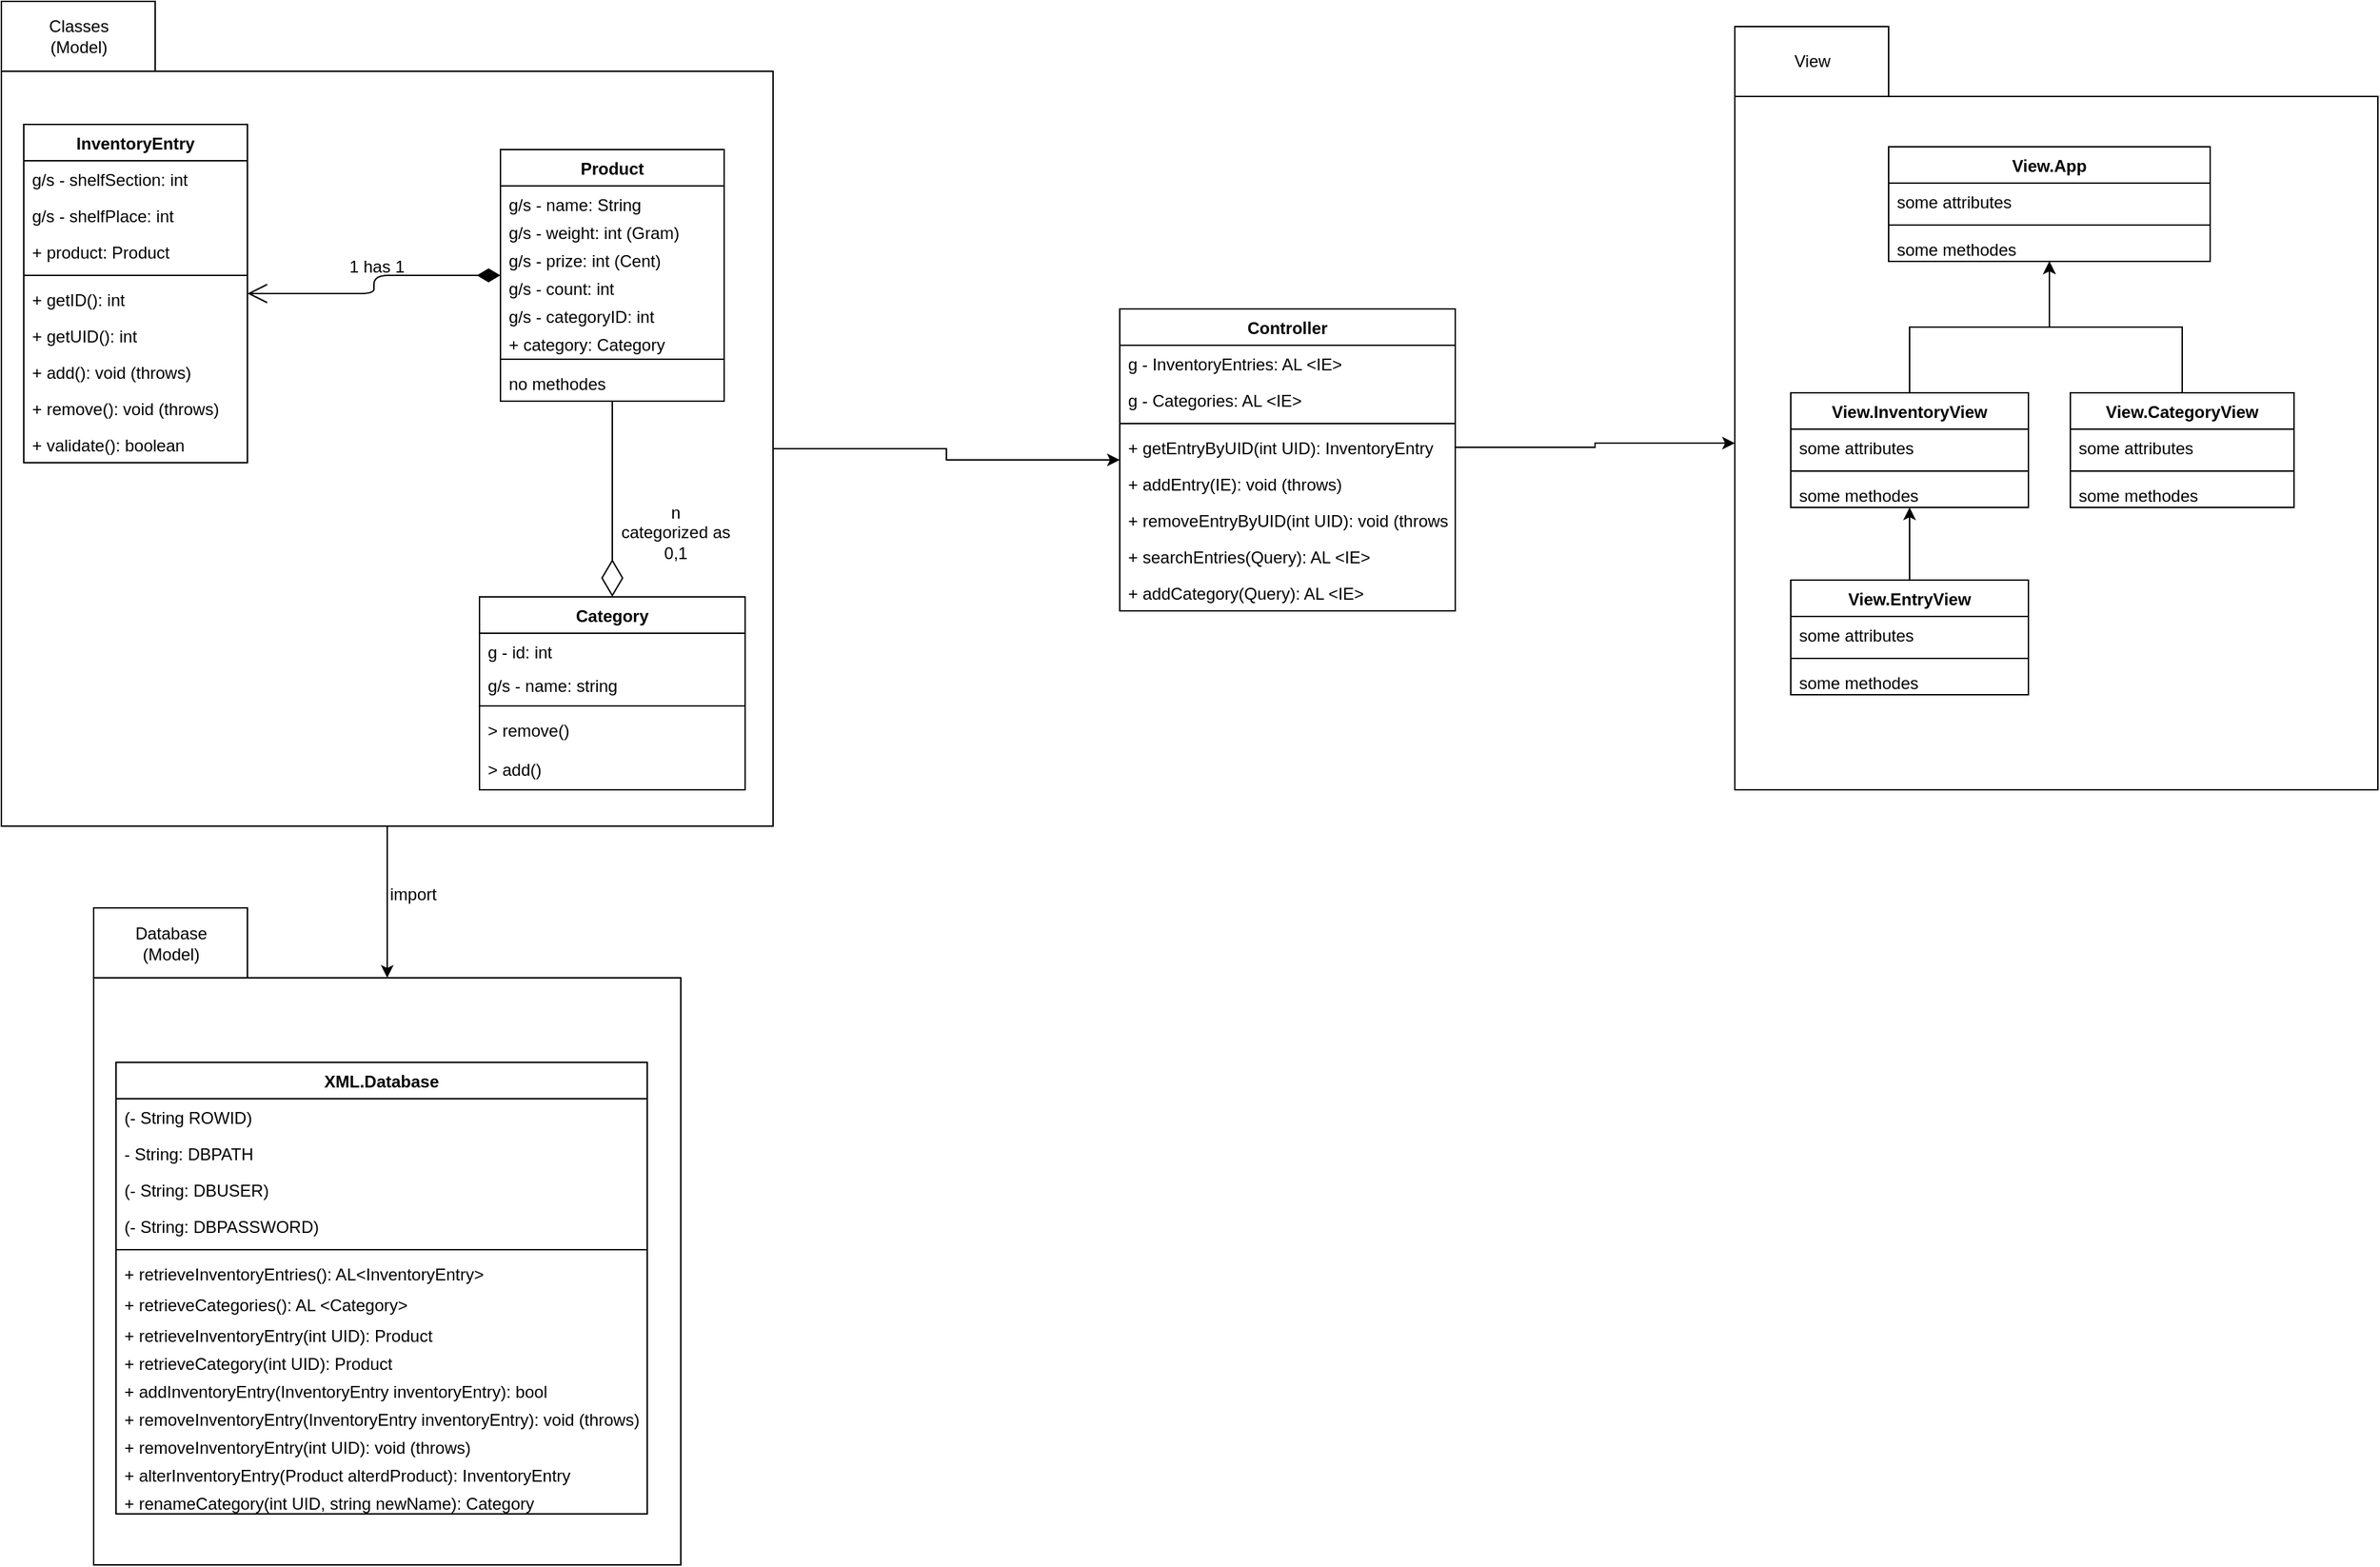 <mxfile version="12.4.2" type="device" pages="1"><diagram id="II4qITKLCi_VNjRn3j1U" name="Page-1"><mxGraphModel dx="768" dy="752" grid="1" gridSize="10" guides="1" tooltips="1" connect="1" arrows="1" fold="1" page="1" pageScale="1" pageWidth="827" pageHeight="1169" math="0" shadow="0"><root><mxCell id="0"/><mxCell id="1" parent="0"/><mxCell id="mAHmrQMKxv-tMI07lkVj-19" style="edgeStyle=orthogonalEdgeStyle;rounded=0;orthogonalLoop=1;jettySize=auto;html=1;exitX=1;exitY=0.5;exitDx=0;exitDy=0;" parent="1" source="zyoBYqR7Cxe4k0iHYnGC-2" target="mAHmrQMKxv-tMI07lkVj-7" edge="1"><mxGeometry relative="1" as="geometry"/></mxCell><mxCell id="zyoBYqR7Cxe4k0iHYnGC-2" value="" style="rounded=0;whiteSpace=wrap;html=1;" parent="1" vertex="1"><mxGeometry x="80" y="90" width="552" height="540" as="geometry"/></mxCell><mxCell id="zyoBYqR7Cxe4k0iHYnGC-9" style="edgeStyle=orthogonalEdgeStyle;rounded=0;orthogonalLoop=1;jettySize=auto;html=1;" parent="1" source="zyoBYqR7Cxe4k0iHYnGC-2" target="MuC0JlUs1k2olT5uU5jN-11" edge="1"><mxGeometry relative="1" as="geometry"><mxPoint x="440" y="684" as="targetPoint"/></mxGeometry></mxCell><mxCell id="MuC0JlUs1k2olT5uU5jN-11" value="" style="rounded=0;whiteSpace=wrap;html=1;" parent="1" vertex="1"><mxGeometry x="146" y="738.5" width="420" height="420" as="geometry"/></mxCell><mxCell id="Qiu1RY4GNax4AS43yLGP-9" value="Product" style="swimlane;fontStyle=1;align=center;verticalAlign=top;childLayout=stackLayout;horizontal=1;startSize=26;horizontalStack=0;resizeParent=1;resizeParentMax=0;resizeLast=0;collapsible=1;marginBottom=0;" parent="1" vertex="1"><mxGeometry x="437" y="146" width="160" height="180" as="geometry"/></mxCell><mxCell id="sruDoZnBTIl_tYE3ByDj-9" value="g/s - name: String" style="text;strokeColor=none;fillColor=none;align=left;verticalAlign=top;spacingLeft=4;spacingRight=4;overflow=hidden;rotatable=0;points=[[0,0.5],[1,0.5]];portConstraint=eastwest;" parent="Qiu1RY4GNax4AS43yLGP-9" vertex="1"><mxGeometry y="26" width="160" height="20" as="geometry"/></mxCell><mxCell id="AtLYLam72HxLLNufHpRY-1" value="g/s - weight: int (Gram)" style="text;strokeColor=none;fillColor=none;align=left;verticalAlign=top;spacingLeft=4;spacingRight=4;overflow=hidden;rotatable=0;points=[[0,0.5],[1,0.5]];portConstraint=eastwest;" parent="Qiu1RY4GNax4AS43yLGP-9" vertex="1"><mxGeometry y="46" width="160" height="20" as="geometry"/></mxCell><mxCell id="sruDoZnBTIl_tYE3ByDj-7" value="g/s - prize: int (Cent)" style="text;strokeColor=none;fillColor=none;align=left;verticalAlign=top;spacingLeft=4;spacingRight=4;overflow=hidden;rotatable=0;points=[[0,0.5],[1,0.5]];portConstraint=eastwest;" parent="Qiu1RY4GNax4AS43yLGP-9" vertex="1"><mxGeometry y="66" width="160" height="20" as="geometry"/></mxCell><mxCell id="TVaEBej-A1oWXRZGp-uc-2" value="g/s - count: int" style="text;strokeColor=none;fillColor=none;align=left;verticalAlign=top;spacingLeft=4;spacingRight=4;overflow=hidden;rotatable=0;points=[[0,0.5],[1,0.5]];portConstraint=eastwest;" parent="Qiu1RY4GNax4AS43yLGP-9" vertex="1"><mxGeometry y="86" width="160" height="20" as="geometry"/></mxCell><mxCell id="up4uTZUS3rRXlpmSH3Hy-1" value="g/s - categoryID: int" style="text;strokeColor=none;fillColor=none;align=left;verticalAlign=top;spacingLeft=4;spacingRight=4;overflow=hidden;rotatable=0;points=[[0,0.5],[1,0.5]];portConstraint=eastwest;" parent="Qiu1RY4GNax4AS43yLGP-9" vertex="1"><mxGeometry y="106" width="160" height="20" as="geometry"/></mxCell><mxCell id="-B3GaBSoYx90qfIf9eGo-1" value="+ category: Category" style="text;strokeColor=none;fillColor=none;align=left;verticalAlign=top;spacingLeft=4;spacingRight=4;overflow=hidden;rotatable=0;points=[[0,0.5],[1,0.5]];portConstraint=eastwest;" parent="Qiu1RY4GNax4AS43yLGP-9" vertex="1"><mxGeometry y="126" width="160" height="20" as="geometry"/></mxCell><mxCell id="Qiu1RY4GNax4AS43yLGP-11" value="" style="line;strokeWidth=1;fillColor=none;align=left;verticalAlign=middle;spacingTop=-1;spacingLeft=3;spacingRight=3;rotatable=0;labelPosition=right;points=[];portConstraint=eastwest;" parent="Qiu1RY4GNax4AS43yLGP-9" vertex="1"><mxGeometry y="146" width="160" height="8" as="geometry"/></mxCell><mxCell id="C-HPcvjuCENW0QRDmI3f-2" value="no methodes" style="text;strokeColor=none;fillColor=none;align=left;verticalAlign=top;spacingLeft=4;spacingRight=4;overflow=hidden;rotatable=0;points=[[0,0.5],[1,0.5]];portConstraint=eastwest;" parent="Qiu1RY4GNax4AS43yLGP-9" vertex="1"><mxGeometry y="154" width="160" height="26" as="geometry"/></mxCell><mxCell id="Qiu1RY4GNax4AS43yLGP-34" value="Category" style="swimlane;fontStyle=1;align=center;verticalAlign=top;childLayout=stackLayout;horizontal=1;startSize=26;horizontalStack=0;resizeParent=1;resizeParentMax=0;resizeLast=0;collapsible=1;marginBottom=0;" parent="1" vertex="1"><mxGeometry x="422" y="466" width="190" height="138" as="geometry"/></mxCell><mxCell id="Qiu1RY4GNax4AS43yLGP-35" value="g - id: int" style="text;strokeColor=none;fillColor=none;align=left;verticalAlign=top;spacingLeft=4;spacingRight=4;overflow=hidden;rotatable=0;points=[[0,0.5],[1,0.5]];portConstraint=eastwest;" parent="Qiu1RY4GNax4AS43yLGP-34" vertex="1"><mxGeometry y="26" width="190" height="24" as="geometry"/></mxCell><mxCell id="sruDoZnBTIl_tYE3ByDj-6" value="g/s - name: string" style="text;strokeColor=none;fillColor=none;align=left;verticalAlign=top;spacingLeft=4;spacingRight=4;overflow=hidden;rotatable=0;points=[[0,0.5],[1,0.5]];portConstraint=eastwest;" parent="Qiu1RY4GNax4AS43yLGP-34" vertex="1"><mxGeometry y="50" width="190" height="24" as="geometry"/></mxCell><mxCell id="Qiu1RY4GNax4AS43yLGP-36" value="" style="line;strokeWidth=1;fillColor=none;align=left;verticalAlign=middle;spacingTop=-1;spacingLeft=3;spacingRight=3;rotatable=0;labelPosition=right;points=[];portConstraint=eastwest;" parent="Qiu1RY4GNax4AS43yLGP-34" vertex="1"><mxGeometry y="74" width="190" height="8" as="geometry"/></mxCell><mxCell id="Qiu1RY4GNax4AS43yLGP-37" value="&gt; remove()" style="text;strokeColor=none;fillColor=none;align=left;verticalAlign=top;spacingLeft=4;spacingRight=4;overflow=hidden;rotatable=0;points=[[0,0.5],[1,0.5]];portConstraint=eastwest;" parent="Qiu1RY4GNax4AS43yLGP-34" vertex="1"><mxGeometry y="82" width="190" height="28" as="geometry"/></mxCell><mxCell id="mAHmrQMKxv-tMI07lkVj-6" value="&gt; add()" style="text;strokeColor=none;fillColor=none;align=left;verticalAlign=top;spacingLeft=4;spacingRight=4;overflow=hidden;rotatable=0;points=[[0,0.5],[1,0.5]];portConstraint=eastwest;" parent="Qiu1RY4GNax4AS43yLGP-34" vertex="1"><mxGeometry y="110" width="190" height="28" as="geometry"/></mxCell><mxCell id="Qiu1RY4GNax4AS43yLGP-41" value="n&lt;br&gt;categorized as&lt;br&gt;0,1" style="text;html=1;resizable=0;points=[];autosize=1;align=center;verticalAlign=top;spacingTop=-4;" parent="1" vertex="1"><mxGeometry x="517" y="396" width="90" height="40" as="geometry"/></mxCell><mxCell id="QKrm-Eze9-A4GsQXH-GI-1" value="XML.Database" style="swimlane;fontStyle=1;align=center;verticalAlign=top;childLayout=stackLayout;horizontal=1;startSize=26;horizontalStack=0;resizeParent=1;resizeParentMax=0;resizeLast=0;collapsible=1;marginBottom=0;" parent="1" vertex="1"><mxGeometry x="162" y="799" width="380" height="323" as="geometry"/></mxCell><mxCell id="QKrm-Eze9-A4GsQXH-GI-2" value="(- String ROWID)&#10;&#9;&#10;&#9;String DBPATH = &quot;\\\\sqlite\\\\db.pen_testing.db&quot;;&#10;&#9;&#10;&#9;String DBUSER = &quot;root&quot;;&#10;&#9;&#10;&#9;String DBPASSWORD = &quot;password&quot;;" style="text;strokeColor=none;fillColor=none;align=left;verticalAlign=top;spacingLeft=4;spacingRight=4;overflow=hidden;rotatable=0;points=[[0,0.5],[1,0.5]];portConstraint=eastwest;" parent="QKrm-Eze9-A4GsQXH-GI-1" vertex="1"><mxGeometry y="26" width="380" height="26" as="geometry"/></mxCell><mxCell id="MuC0JlUs1k2olT5uU5jN-7" value="- String: DBPATH" style="text;strokeColor=none;fillColor=none;align=left;verticalAlign=top;spacingLeft=4;spacingRight=4;overflow=hidden;rotatable=0;points=[[0,0.5],[1,0.5]];portConstraint=eastwest;" parent="QKrm-Eze9-A4GsQXH-GI-1" vertex="1"><mxGeometry y="52" width="380" height="26" as="geometry"/></mxCell><mxCell id="MuC0JlUs1k2olT5uU5jN-8" value="(- String: DBUSER)" style="text;strokeColor=none;fillColor=none;align=left;verticalAlign=top;spacingLeft=4;spacingRight=4;overflow=hidden;rotatable=0;points=[[0,0.5],[1,0.5]];portConstraint=eastwest;" parent="QKrm-Eze9-A4GsQXH-GI-1" vertex="1"><mxGeometry y="78" width="380" height="26" as="geometry"/></mxCell><mxCell id="MuC0JlUs1k2olT5uU5jN-9" value="(- String: DBPASSWORD)" style="text;strokeColor=none;fillColor=none;align=left;verticalAlign=top;spacingLeft=4;spacingRight=4;overflow=hidden;rotatable=0;points=[[0,0.5],[1,0.5]];portConstraint=eastwest;" parent="QKrm-Eze9-A4GsQXH-GI-1" vertex="1"><mxGeometry y="104" width="380" height="26" as="geometry"/></mxCell><mxCell id="QKrm-Eze9-A4GsQXH-GI-3" value="" style="line;strokeWidth=1;fillColor=none;align=left;verticalAlign=middle;spacingTop=-1;spacingLeft=3;spacingRight=3;rotatable=0;labelPosition=right;points=[];portConstraint=eastwest;" parent="QKrm-Eze9-A4GsQXH-GI-1" vertex="1"><mxGeometry y="130" width="380" height="8" as="geometry"/></mxCell><mxCell id="gfWhXtZirMkXytCO7cxq-39" value="+ retrieveInventoryEntries(): AL&lt;InventoryEntry&gt;" style="text;strokeColor=none;fillColor=none;align=left;verticalAlign=top;spacingLeft=4;spacingRight=4;overflow=hidden;rotatable=0;points=[[0,0.5],[1,0.5]];portConstraint=eastwest;" parent="QKrm-Eze9-A4GsQXH-GI-1" vertex="1"><mxGeometry y="138" width="380" height="22" as="geometry"/></mxCell><mxCell id="gfWhXtZirMkXytCO7cxq-42" value="+ retrieveCategories(): AL &lt;Category&gt;" style="text;strokeColor=none;fillColor=none;align=left;verticalAlign=top;spacingLeft=4;spacingRight=4;overflow=hidden;rotatable=0;points=[[0,0.5],[1,0.5]];portConstraint=eastwest;" parent="QKrm-Eze9-A4GsQXH-GI-1" vertex="1"><mxGeometry y="160" width="380" height="22" as="geometry"/></mxCell><mxCell id="MuC0JlUs1k2olT5uU5jN-4" value="+ retrieveInventoryEntry(int UID): Product" style="text;strokeColor=none;fillColor=none;align=left;verticalAlign=top;spacingLeft=4;spacingRight=4;overflow=hidden;rotatable=0;points=[[0,0.5],[1,0.5]];portConstraint=eastwest;" parent="QKrm-Eze9-A4GsQXH-GI-1" vertex="1"><mxGeometry y="182" width="380" height="20" as="geometry"/></mxCell><mxCell id="zyoBYqR7Cxe4k0iHYnGC-5" value="+ retrieveCategory(int UID): Product" style="text;strokeColor=none;fillColor=none;align=left;verticalAlign=top;spacingLeft=4;spacingRight=4;overflow=hidden;rotatable=0;points=[[0,0.5],[1,0.5]];portConstraint=eastwest;" parent="QKrm-Eze9-A4GsQXH-GI-1" vertex="1"><mxGeometry y="202" width="380" height="20" as="geometry"/></mxCell><mxCell id="ibuR769cZpBmyBUdAeHn-39" value="+ addInventoryEntry(InventoryEntry inventoryEntry): bool" style="text;strokeColor=none;fillColor=none;align=left;verticalAlign=top;spacingLeft=4;spacingRight=4;overflow=hidden;rotatable=0;points=[[0,0.5],[1,0.5]];portConstraint=eastwest;" parent="QKrm-Eze9-A4GsQXH-GI-1" vertex="1"><mxGeometry y="222" width="380" height="20" as="geometry"/></mxCell><mxCell id="ibuR769cZpBmyBUdAeHn-36" value="+ removeInventoryEntry(InventoryEntry inventoryEntry): void (throws)" style="text;strokeColor=none;fillColor=none;align=left;verticalAlign=top;spacingLeft=4;spacingRight=4;overflow=hidden;rotatable=0;points=[[0,0.5],[1,0.5]];portConstraint=eastwest;" parent="QKrm-Eze9-A4GsQXH-GI-1" vertex="1"><mxGeometry y="242" width="380" height="20" as="geometry"/></mxCell><mxCell id="iIOl0lsGq0WU1nMPUVmK-1" value="+ removeInventoryEntry(int UID): void (throws)" style="text;strokeColor=none;fillColor=none;align=left;verticalAlign=top;spacingLeft=4;spacingRight=4;overflow=hidden;rotatable=0;points=[[0,0.5],[1,0.5]];portConstraint=eastwest;" vertex="1" parent="QKrm-Eze9-A4GsQXH-GI-1"><mxGeometry y="262" width="380" height="20" as="geometry"/></mxCell><mxCell id="MuC0JlUs1k2olT5uU5jN-5" value="+ alterInventoryEntry(Product alterdProduct): InventoryEntry" style="text;strokeColor=none;fillColor=none;align=left;verticalAlign=top;spacingLeft=4;spacingRight=4;overflow=hidden;rotatable=0;points=[[0,0.5],[1,0.5]];portConstraint=eastwest;" parent="QKrm-Eze9-A4GsQXH-GI-1" vertex="1"><mxGeometry y="282" width="380" height="20" as="geometry"/></mxCell><mxCell id="ibuR769cZpBmyBUdAeHn-27" value="+ renameCategory(int UID, string newName): Category" style="text;strokeColor=none;fillColor=none;align=left;verticalAlign=top;spacingLeft=4;spacingRight=4;overflow=hidden;rotatable=0;points=[[0,0.5],[1,0.5]];portConstraint=eastwest;" parent="QKrm-Eze9-A4GsQXH-GI-1" vertex="1"><mxGeometry y="302" width="380" height="21" as="geometry"/></mxCell><mxCell id="OFnzm7iaJnwIENqA8FYo-10" value="InventoryEntry" style="swimlane;fontStyle=1;align=center;verticalAlign=top;childLayout=stackLayout;horizontal=1;startSize=26;horizontalStack=0;resizeParent=1;resizeParentMax=0;resizeLast=0;collapsible=1;marginBottom=0;" parent="1" vertex="1"><mxGeometry x="96" y="128" width="160" height="242" as="geometry"/></mxCell><mxCell id="sruDoZnBTIl_tYE3ByDj-1" value="g/s - shelfSection: int" style="text;strokeColor=none;fillColor=none;align=left;verticalAlign=top;spacingLeft=4;spacingRight=4;overflow=hidden;rotatable=0;points=[[0,0.5],[1,0.5]];portConstraint=eastwest;" parent="OFnzm7iaJnwIENqA8FYo-10" vertex="1"><mxGeometry y="26" width="160" height="26" as="geometry"/></mxCell><mxCell id="sruDoZnBTIl_tYE3ByDj-3" value="g/s - shelfPlace: int" style="text;strokeColor=none;fillColor=none;align=left;verticalAlign=top;spacingLeft=4;spacingRight=4;overflow=hidden;rotatable=0;points=[[0,0.5],[1,0.5]];portConstraint=eastwest;" parent="OFnzm7iaJnwIENqA8FYo-10" vertex="1"><mxGeometry y="52" width="160" height="26" as="geometry"/></mxCell><mxCell id="OFnzm7iaJnwIENqA8FYo-14" value="+ product: Product" style="text;strokeColor=none;fillColor=none;align=left;verticalAlign=top;spacingLeft=4;spacingRight=4;overflow=hidden;rotatable=0;points=[[0,0.5],[1,0.5]];portConstraint=eastwest;" parent="OFnzm7iaJnwIENqA8FYo-10" vertex="1"><mxGeometry y="78" width="160" height="26" as="geometry"/></mxCell><mxCell id="OFnzm7iaJnwIENqA8FYo-12" value="" style="line;strokeWidth=1;fillColor=none;align=left;verticalAlign=middle;spacingTop=-1;spacingLeft=3;spacingRight=3;rotatable=0;labelPosition=right;points=[];portConstraint=eastwest;" parent="OFnzm7iaJnwIENqA8FYo-10" vertex="1"><mxGeometry y="104" width="160" height="8" as="geometry"/></mxCell><mxCell id="OFnzm7iaJnwIENqA8FYo-13" value="+ getID(): int" style="text;strokeColor=none;fillColor=none;align=left;verticalAlign=top;spacingLeft=4;spacingRight=4;overflow=hidden;rotatable=0;points=[[0,0.5],[1,0.5]];portConstraint=eastwest;" parent="OFnzm7iaJnwIENqA8FYo-10" vertex="1"><mxGeometry y="112" width="160" height="26" as="geometry"/></mxCell><mxCell id="mAHmrQMKxv-tMI07lkVj-1" value="+ getUID(): int" style="text;strokeColor=none;fillColor=none;align=left;verticalAlign=top;spacingLeft=4;spacingRight=4;overflow=hidden;rotatable=0;points=[[0,0.5],[1,0.5]];portConstraint=eastwest;" parent="OFnzm7iaJnwIENqA8FYo-10" vertex="1"><mxGeometry y="138" width="160" height="26" as="geometry"/></mxCell><mxCell id="mAHmrQMKxv-tMI07lkVj-4" value="+ add(): void (throws)" style="text;strokeColor=none;fillColor=none;align=left;verticalAlign=top;spacingLeft=4;spacingRight=4;overflow=hidden;rotatable=0;points=[[0,0.5],[1,0.5]];portConstraint=eastwest;" parent="OFnzm7iaJnwIENqA8FYo-10" vertex="1"><mxGeometry y="164" width="160" height="26" as="geometry"/></mxCell><mxCell id="mAHmrQMKxv-tMI07lkVj-5" value="+ remove(): void (throws)" style="text;strokeColor=none;fillColor=none;align=left;verticalAlign=top;spacingLeft=4;spacingRight=4;overflow=hidden;rotatable=0;points=[[0,0.5],[1,0.5]];portConstraint=eastwest;" parent="OFnzm7iaJnwIENqA8FYo-10" vertex="1"><mxGeometry y="190" width="160" height="26" as="geometry"/></mxCell><mxCell id="iIOl0lsGq0WU1nMPUVmK-2" value="+ validate(): boolean" style="text;strokeColor=none;fillColor=none;align=left;verticalAlign=top;spacingLeft=4;spacingRight=4;overflow=hidden;rotatable=0;points=[[0,0.5],[1,0.5]];portConstraint=eastwest;" vertex="1" parent="OFnzm7iaJnwIENqA8FYo-10"><mxGeometry y="216" width="160" height="26" as="geometry"/></mxCell><mxCell id="C-HPcvjuCENW0QRDmI3f-10" value="" style="endArrow=open;html=1;endSize=12;startArrow=diamondThin;startSize=14;startFill=1;edgeStyle=orthogonalEdgeStyle;align=left;verticalAlign=bottom;" parent="1" source="Qiu1RY4GNax4AS43yLGP-9" target="OFnzm7iaJnwIENqA8FYo-10" edge="1"><mxGeometry x="0.004" y="-124" relative="1" as="geometry"><mxPoint x="432.833" y="-259" as="sourcePoint"/><mxPoint x="297" y="-191" as="targetPoint"/><mxPoint x="17" y="2" as="offset"/></mxGeometry></mxCell><mxCell id="C-HPcvjuCENW0QRDmI3f-11" value="1 has 1" style="text;html=1;resizable=0;points=[];autosize=1;align=left;verticalAlign=top;spacingTop=-4;" parent="1" vertex="1"><mxGeometry x="327" y="220" width="50" height="20" as="geometry"/></mxCell><mxCell id="C-HPcvjuCENW0QRDmI3f-16" value="" style="endArrow=diamondThin;endFill=0;endSize=24;html=1;" parent="1" source="Qiu1RY4GNax4AS43yLGP-9" target="Qiu1RY4GNax4AS43yLGP-34" edge="1"><mxGeometry width="160" relative="1" as="geometry"><mxPoint x="242" y="646" as="sourcePoint"/><mxPoint x="402" y="646" as="targetPoint"/><Array as="points"/></mxGeometry></mxCell><mxCell id="MuC0JlUs1k2olT5uU5jN-16" value="Database&lt;br&gt;(Model)" style="html=1;" parent="1" vertex="1"><mxGeometry x="146" y="688.5" width="110" height="50" as="geometry"/></mxCell><mxCell id="zyoBYqR7Cxe4k0iHYnGC-3" value="Classes&lt;br&gt;(Model)" style="html=1;" parent="1" vertex="1"><mxGeometry x="80" y="40" width="110" height="50" as="geometry"/></mxCell><mxCell id="zyoBYqR7Cxe4k0iHYnGC-10" value="import" style="text;html=1;resizable=0;points=[];autosize=1;align=left;verticalAlign=top;spacingTop=-4;" parent="1" vertex="1"><mxGeometry x="356" y="668.5" width="50" height="20" as="geometry"/></mxCell><mxCell id="mAHmrQMKxv-tMI07lkVj-7" value="Controller" style="swimlane;fontStyle=1;align=center;verticalAlign=top;childLayout=stackLayout;horizontal=1;startSize=26;horizontalStack=0;resizeParent=1;resizeParentMax=0;resizeLast=0;collapsible=1;marginBottom=0;" parent="1" vertex="1"><mxGeometry x="880" y="260" width="240" height="216" as="geometry"/></mxCell><mxCell id="mAHmrQMKxv-tMI07lkVj-8" value="g - InventoryEntries: AL &lt;IE&gt;" style="text;strokeColor=none;fillColor=none;align=left;verticalAlign=top;spacingLeft=4;spacingRight=4;overflow=hidden;rotatable=0;points=[[0,0.5],[1,0.5]];portConstraint=eastwest;" parent="mAHmrQMKxv-tMI07lkVj-7" vertex="1"><mxGeometry y="26" width="240" height="26" as="geometry"/></mxCell><mxCell id="mAHmrQMKxv-tMI07lkVj-18" value="g - Categories: AL &lt;IE&gt;" style="text;strokeColor=none;fillColor=none;align=left;verticalAlign=top;spacingLeft=4;spacingRight=4;overflow=hidden;rotatable=0;points=[[0,0.5],[1,0.5]];portConstraint=eastwest;" parent="mAHmrQMKxv-tMI07lkVj-7" vertex="1"><mxGeometry y="52" width="240" height="26" as="geometry"/></mxCell><mxCell id="mAHmrQMKxv-tMI07lkVj-11" value="" style="line;strokeWidth=1;fillColor=none;align=left;verticalAlign=middle;spacingTop=-1;spacingLeft=3;spacingRight=3;rotatable=0;labelPosition=right;points=[];portConstraint=eastwest;" parent="mAHmrQMKxv-tMI07lkVj-7" vertex="1"><mxGeometry y="78" width="240" height="8" as="geometry"/></mxCell><mxCell id="mAHmrQMKxv-tMI07lkVj-12" value="+ getEntryByUID(int UID): InventoryEntry" style="text;strokeColor=none;fillColor=none;align=left;verticalAlign=top;spacingLeft=4;spacingRight=4;overflow=hidden;rotatable=0;points=[[0,0.5],[1,0.5]];portConstraint=eastwest;" parent="mAHmrQMKxv-tMI07lkVj-7" vertex="1"><mxGeometry y="86" width="240" height="26" as="geometry"/></mxCell><mxCell id="mAHmrQMKxv-tMI07lkVj-14" value="+ addEntry(IE): void (throws)" style="text;strokeColor=none;fillColor=none;align=left;verticalAlign=top;spacingLeft=4;spacingRight=4;overflow=hidden;rotatable=0;points=[[0,0.5],[1,0.5]];portConstraint=eastwest;" parent="mAHmrQMKxv-tMI07lkVj-7" vertex="1"><mxGeometry y="112" width="240" height="26" as="geometry"/></mxCell><mxCell id="mAHmrQMKxv-tMI07lkVj-15" value="+ removeEntryByUID(int UID): void (throws)" style="text;strokeColor=none;fillColor=none;align=left;verticalAlign=top;spacingLeft=4;spacingRight=4;overflow=hidden;rotatable=0;points=[[0,0.5],[1,0.5]];portConstraint=eastwest;" parent="mAHmrQMKxv-tMI07lkVj-7" vertex="1"><mxGeometry y="138" width="240" height="26" as="geometry"/></mxCell><mxCell id="mAHmrQMKxv-tMI07lkVj-16" value="+ searchEntries(Query): AL &lt;IE&gt;" style="text;strokeColor=none;fillColor=none;align=left;verticalAlign=top;spacingLeft=4;spacingRight=4;overflow=hidden;rotatable=0;points=[[0,0.5],[1,0.5]];portConstraint=eastwest;" parent="mAHmrQMKxv-tMI07lkVj-7" vertex="1"><mxGeometry y="164" width="240" height="26" as="geometry"/></mxCell><mxCell id="mAHmrQMKxv-tMI07lkVj-17" value="+ addCategory(Query): AL &lt;IE&gt;" style="text;strokeColor=none;fillColor=none;align=left;verticalAlign=top;spacingLeft=4;spacingRight=4;overflow=hidden;rotatable=0;points=[[0,0.5],[1,0.5]];portConstraint=eastwest;" parent="mAHmrQMKxv-tMI07lkVj-7" vertex="1"><mxGeometry y="190" width="240" height="26" as="geometry"/></mxCell><mxCell id="l4-ywfOaw1dK3CgNPek9-1" value="" style="rounded=0;whiteSpace=wrap;html=1;" parent="1" vertex="1"><mxGeometry x="1320" y="108" width="460" height="496" as="geometry"/></mxCell><mxCell id="l4-ywfOaw1dK3CgNPek9-2" value="View" style="html=1;" parent="1" vertex="1"><mxGeometry x="1320" y="58" width="110" height="50" as="geometry"/></mxCell><mxCell id="l4-ywfOaw1dK3CgNPek9-3" value="View.App" style="swimlane;fontStyle=1;align=center;verticalAlign=top;childLayout=stackLayout;horizontal=1;startSize=26;horizontalStack=0;resizeParent=1;resizeParentMax=0;resizeLast=0;collapsible=1;marginBottom=0;" parent="1" vertex="1"><mxGeometry x="1430" y="144" width="230" height="82" as="geometry"/></mxCell><mxCell id="l4-ywfOaw1dK3CgNPek9-7" value="some attributes" style="text;strokeColor=none;fillColor=none;align=left;verticalAlign=top;spacingLeft=4;spacingRight=4;overflow=hidden;rotatable=0;points=[[0,0.5],[1,0.5]];portConstraint=eastwest;" parent="l4-ywfOaw1dK3CgNPek9-3" vertex="1"><mxGeometry y="26" width="230" height="26" as="geometry"/></mxCell><mxCell id="l4-ywfOaw1dK3CgNPek9-8" value="" style="line;strokeWidth=1;fillColor=none;align=left;verticalAlign=middle;spacingTop=-1;spacingLeft=3;spacingRight=3;rotatable=0;labelPosition=right;points=[];portConstraint=eastwest;" parent="l4-ywfOaw1dK3CgNPek9-3" vertex="1"><mxGeometry y="52" width="230" height="8" as="geometry"/></mxCell><mxCell id="l4-ywfOaw1dK3CgNPek9-9" value="some methodes" style="text;strokeColor=none;fillColor=none;align=left;verticalAlign=top;spacingLeft=4;spacingRight=4;overflow=hidden;rotatable=0;points=[[0,0.5],[1,0.5]];portConstraint=eastwest;" parent="l4-ywfOaw1dK3CgNPek9-3" vertex="1"><mxGeometry y="60" width="230" height="22" as="geometry"/></mxCell><mxCell id="l4-ywfOaw1dK3CgNPek9-30" style="edgeStyle=orthogonalEdgeStyle;rounded=0;orthogonalLoop=1;jettySize=auto;html=1;exitX=0.5;exitY=0;exitDx=0;exitDy=0;" parent="1" source="l4-ywfOaw1dK3CgNPek9-18" target="l4-ywfOaw1dK3CgNPek9-3" edge="1"><mxGeometry relative="1" as="geometry"/></mxCell><mxCell id="l4-ywfOaw1dK3CgNPek9-18" value="View.InventoryView" style="swimlane;fontStyle=1;align=center;verticalAlign=top;childLayout=stackLayout;horizontal=1;startSize=26;horizontalStack=0;resizeParent=1;resizeParentMax=0;resizeLast=0;collapsible=1;marginBottom=0;" parent="1" vertex="1"><mxGeometry x="1360" y="320" width="170" height="82" as="geometry"/></mxCell><mxCell id="l4-ywfOaw1dK3CgNPek9-19" value="some attributes" style="text;strokeColor=none;fillColor=none;align=left;verticalAlign=top;spacingLeft=4;spacingRight=4;overflow=hidden;rotatable=0;points=[[0,0.5],[1,0.5]];portConstraint=eastwest;" parent="l4-ywfOaw1dK3CgNPek9-18" vertex="1"><mxGeometry y="26" width="170" height="26" as="geometry"/></mxCell><mxCell id="l4-ywfOaw1dK3CgNPek9-20" value="" style="line;strokeWidth=1;fillColor=none;align=left;verticalAlign=middle;spacingTop=-1;spacingLeft=3;spacingRight=3;rotatable=0;labelPosition=right;points=[];portConstraint=eastwest;" parent="l4-ywfOaw1dK3CgNPek9-18" vertex="1"><mxGeometry y="52" width="170" height="8" as="geometry"/></mxCell><mxCell id="l4-ywfOaw1dK3CgNPek9-21" value="some methodes" style="text;strokeColor=none;fillColor=none;align=left;verticalAlign=top;spacingLeft=4;spacingRight=4;overflow=hidden;rotatable=0;points=[[0,0.5],[1,0.5]];portConstraint=eastwest;" parent="l4-ywfOaw1dK3CgNPek9-18" vertex="1"><mxGeometry y="60" width="170" height="22" as="geometry"/></mxCell><mxCell id="l4-ywfOaw1dK3CgNPek9-32" style="edgeStyle=orthogonalEdgeStyle;rounded=0;orthogonalLoop=1;jettySize=auto;html=1;exitX=0.5;exitY=0;exitDx=0;exitDy=0;" parent="1" source="l4-ywfOaw1dK3CgNPek9-22" target="l4-ywfOaw1dK3CgNPek9-18" edge="1"><mxGeometry relative="1" as="geometry"/></mxCell><mxCell id="l4-ywfOaw1dK3CgNPek9-22" value="View.EntryView" style="swimlane;fontStyle=1;align=center;verticalAlign=top;childLayout=stackLayout;horizontal=1;startSize=26;horizontalStack=0;resizeParent=1;resizeParentMax=0;resizeLast=0;collapsible=1;marginBottom=0;" parent="1" vertex="1"><mxGeometry x="1360" y="454" width="170" height="82" as="geometry"/></mxCell><mxCell id="l4-ywfOaw1dK3CgNPek9-23" value="some attributes" style="text;strokeColor=none;fillColor=none;align=left;verticalAlign=top;spacingLeft=4;spacingRight=4;overflow=hidden;rotatable=0;points=[[0,0.5],[1,0.5]];portConstraint=eastwest;" parent="l4-ywfOaw1dK3CgNPek9-22" vertex="1"><mxGeometry y="26" width="170" height="26" as="geometry"/></mxCell><mxCell id="l4-ywfOaw1dK3CgNPek9-24" value="" style="line;strokeWidth=1;fillColor=none;align=left;verticalAlign=middle;spacingTop=-1;spacingLeft=3;spacingRight=3;rotatable=0;labelPosition=right;points=[];portConstraint=eastwest;" parent="l4-ywfOaw1dK3CgNPek9-22" vertex="1"><mxGeometry y="52" width="170" height="8" as="geometry"/></mxCell><mxCell id="l4-ywfOaw1dK3CgNPek9-25" value="some methodes" style="text;strokeColor=none;fillColor=none;align=left;verticalAlign=top;spacingLeft=4;spacingRight=4;overflow=hidden;rotatable=0;points=[[0,0.5],[1,0.5]];portConstraint=eastwest;" parent="l4-ywfOaw1dK3CgNPek9-22" vertex="1"><mxGeometry y="60" width="170" height="22" as="geometry"/></mxCell><mxCell id="l4-ywfOaw1dK3CgNPek9-31" style="edgeStyle=orthogonalEdgeStyle;rounded=0;orthogonalLoop=1;jettySize=auto;html=1;exitX=0.5;exitY=0;exitDx=0;exitDy=0;" parent="1" source="l4-ywfOaw1dK3CgNPek9-26" target="l4-ywfOaw1dK3CgNPek9-3" edge="1"><mxGeometry relative="1" as="geometry"/></mxCell><mxCell id="l4-ywfOaw1dK3CgNPek9-26" value="View.CategoryView" style="swimlane;fontStyle=1;align=center;verticalAlign=top;childLayout=stackLayout;horizontal=1;startSize=26;horizontalStack=0;resizeParent=1;resizeParentMax=0;resizeLast=0;collapsible=1;marginBottom=0;" parent="1" vertex="1"><mxGeometry x="1560" y="320" width="160" height="82" as="geometry"/></mxCell><mxCell id="l4-ywfOaw1dK3CgNPek9-27" value="some attributes" style="text;strokeColor=none;fillColor=none;align=left;verticalAlign=top;spacingLeft=4;spacingRight=4;overflow=hidden;rotatable=0;points=[[0,0.5],[1,0.5]];portConstraint=eastwest;" parent="l4-ywfOaw1dK3CgNPek9-26" vertex="1"><mxGeometry y="26" width="160" height="26" as="geometry"/></mxCell><mxCell id="l4-ywfOaw1dK3CgNPek9-28" value="" style="line;strokeWidth=1;fillColor=none;align=left;verticalAlign=middle;spacingTop=-1;spacingLeft=3;spacingRight=3;rotatable=0;labelPosition=right;points=[];portConstraint=eastwest;" parent="l4-ywfOaw1dK3CgNPek9-26" vertex="1"><mxGeometry y="52" width="160" height="8" as="geometry"/></mxCell><mxCell id="l4-ywfOaw1dK3CgNPek9-29" value="some methodes" style="text;strokeColor=none;fillColor=none;align=left;verticalAlign=top;spacingLeft=4;spacingRight=4;overflow=hidden;rotatable=0;points=[[0,0.5],[1,0.5]];portConstraint=eastwest;" parent="l4-ywfOaw1dK3CgNPek9-26" vertex="1"><mxGeometry y="60" width="160" height="22" as="geometry"/></mxCell><mxCell id="l4-ywfOaw1dK3CgNPek9-33" style="edgeStyle=orthogonalEdgeStyle;rounded=0;orthogonalLoop=1;jettySize=auto;html=1;exitX=1;exitY=0.5;exitDx=0;exitDy=0;" parent="1" source="mAHmrQMKxv-tMI07lkVj-12" target="l4-ywfOaw1dK3CgNPek9-1" edge="1"><mxGeometry relative="1" as="geometry"/></mxCell></root></mxGraphModel></diagram></mxfile>